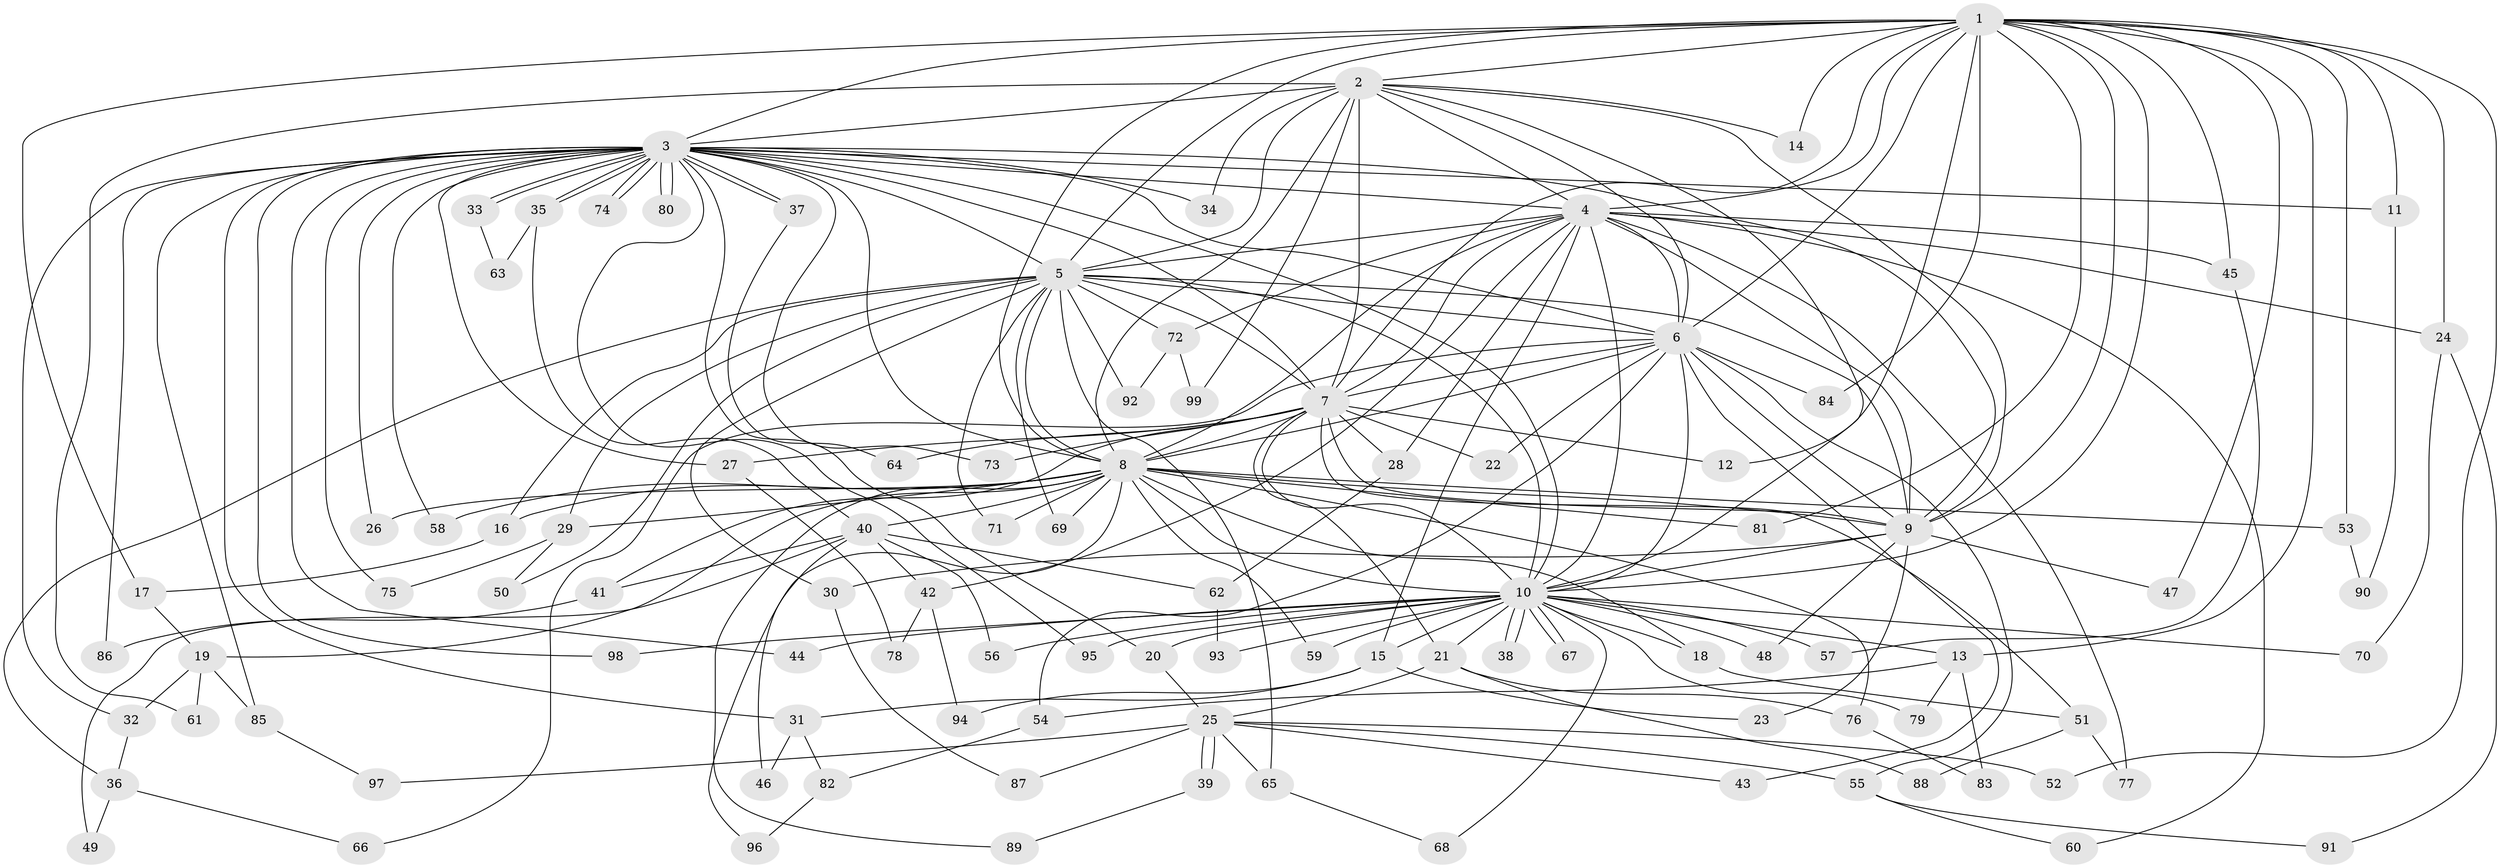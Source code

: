 // coarse degree distribution, {23: 0.012987012987012988, 32: 0.012987012987012988, 16: 0.05194805194805195, 26: 0.012987012987012988, 12: 0.012987012987012988, 27: 0.012987012987012988, 3: 0.14285714285714285, 2: 0.5324675324675324, 4: 0.14285714285714285, 1: 0.012987012987012988, 5: 0.025974025974025976, 10: 0.012987012987012988, 6: 0.012987012987012988}
// Generated by graph-tools (version 1.1) at 2025/51/02/27/25 19:51:47]
// undirected, 99 vertices, 223 edges
graph export_dot {
graph [start="1"]
  node [color=gray90,style=filled];
  1;
  2;
  3;
  4;
  5;
  6;
  7;
  8;
  9;
  10;
  11;
  12;
  13;
  14;
  15;
  16;
  17;
  18;
  19;
  20;
  21;
  22;
  23;
  24;
  25;
  26;
  27;
  28;
  29;
  30;
  31;
  32;
  33;
  34;
  35;
  36;
  37;
  38;
  39;
  40;
  41;
  42;
  43;
  44;
  45;
  46;
  47;
  48;
  49;
  50;
  51;
  52;
  53;
  54;
  55;
  56;
  57;
  58;
  59;
  60;
  61;
  62;
  63;
  64;
  65;
  66;
  67;
  68;
  69;
  70;
  71;
  72;
  73;
  74;
  75;
  76;
  77;
  78;
  79;
  80;
  81;
  82;
  83;
  84;
  85;
  86;
  87;
  88;
  89;
  90;
  91;
  92;
  93;
  94;
  95;
  96;
  97;
  98;
  99;
  1 -- 2;
  1 -- 3;
  1 -- 4;
  1 -- 5;
  1 -- 6;
  1 -- 7;
  1 -- 8;
  1 -- 9;
  1 -- 10;
  1 -- 11;
  1 -- 12;
  1 -- 13;
  1 -- 14;
  1 -- 17;
  1 -- 24;
  1 -- 45;
  1 -- 47;
  1 -- 52;
  1 -- 53;
  1 -- 81;
  1 -- 84;
  2 -- 3;
  2 -- 4;
  2 -- 5;
  2 -- 6;
  2 -- 7;
  2 -- 8;
  2 -- 9;
  2 -- 10;
  2 -- 14;
  2 -- 34;
  2 -- 61;
  2 -- 99;
  3 -- 4;
  3 -- 5;
  3 -- 6;
  3 -- 7;
  3 -- 8;
  3 -- 9;
  3 -- 10;
  3 -- 11;
  3 -- 20;
  3 -- 26;
  3 -- 27;
  3 -- 31;
  3 -- 32;
  3 -- 33;
  3 -- 33;
  3 -- 34;
  3 -- 35;
  3 -- 35;
  3 -- 37;
  3 -- 37;
  3 -- 44;
  3 -- 58;
  3 -- 73;
  3 -- 74;
  3 -- 74;
  3 -- 75;
  3 -- 80;
  3 -- 80;
  3 -- 85;
  3 -- 86;
  3 -- 95;
  3 -- 98;
  4 -- 5;
  4 -- 6;
  4 -- 7;
  4 -- 8;
  4 -- 9;
  4 -- 10;
  4 -- 15;
  4 -- 24;
  4 -- 28;
  4 -- 42;
  4 -- 45;
  4 -- 60;
  4 -- 72;
  4 -- 77;
  5 -- 6;
  5 -- 7;
  5 -- 8;
  5 -- 9;
  5 -- 10;
  5 -- 16;
  5 -- 29;
  5 -- 30;
  5 -- 36;
  5 -- 50;
  5 -- 65;
  5 -- 69;
  5 -- 71;
  5 -- 72;
  5 -- 92;
  6 -- 7;
  6 -- 8;
  6 -- 9;
  6 -- 10;
  6 -- 22;
  6 -- 43;
  6 -- 54;
  6 -- 55;
  6 -- 66;
  6 -- 84;
  7 -- 8;
  7 -- 9;
  7 -- 10;
  7 -- 12;
  7 -- 21;
  7 -- 22;
  7 -- 27;
  7 -- 28;
  7 -- 41;
  7 -- 51;
  7 -- 64;
  7 -- 73;
  8 -- 9;
  8 -- 10;
  8 -- 16;
  8 -- 18;
  8 -- 19;
  8 -- 26;
  8 -- 29;
  8 -- 40;
  8 -- 53;
  8 -- 58;
  8 -- 59;
  8 -- 69;
  8 -- 71;
  8 -- 76;
  8 -- 81;
  8 -- 89;
  8 -- 96;
  9 -- 10;
  9 -- 23;
  9 -- 30;
  9 -- 47;
  9 -- 48;
  10 -- 13;
  10 -- 15;
  10 -- 18;
  10 -- 20;
  10 -- 21;
  10 -- 38;
  10 -- 38;
  10 -- 44;
  10 -- 48;
  10 -- 56;
  10 -- 57;
  10 -- 59;
  10 -- 67;
  10 -- 67;
  10 -- 68;
  10 -- 70;
  10 -- 79;
  10 -- 93;
  10 -- 95;
  10 -- 98;
  11 -- 90;
  13 -- 54;
  13 -- 79;
  13 -- 83;
  15 -- 23;
  15 -- 31;
  15 -- 94;
  16 -- 17;
  17 -- 19;
  18 -- 51;
  19 -- 32;
  19 -- 61;
  19 -- 85;
  20 -- 25;
  21 -- 25;
  21 -- 76;
  21 -- 88;
  24 -- 70;
  24 -- 91;
  25 -- 39;
  25 -- 39;
  25 -- 43;
  25 -- 52;
  25 -- 55;
  25 -- 65;
  25 -- 87;
  25 -- 97;
  27 -- 78;
  28 -- 62;
  29 -- 50;
  29 -- 75;
  30 -- 87;
  31 -- 46;
  31 -- 82;
  32 -- 36;
  33 -- 63;
  35 -- 40;
  35 -- 63;
  36 -- 49;
  36 -- 66;
  37 -- 64;
  39 -- 89;
  40 -- 41;
  40 -- 42;
  40 -- 46;
  40 -- 49;
  40 -- 56;
  40 -- 62;
  41 -- 86;
  42 -- 78;
  42 -- 94;
  45 -- 57;
  51 -- 77;
  51 -- 88;
  53 -- 90;
  54 -- 82;
  55 -- 60;
  55 -- 91;
  62 -- 93;
  65 -- 68;
  72 -- 92;
  72 -- 99;
  76 -- 83;
  82 -- 96;
  85 -- 97;
}
